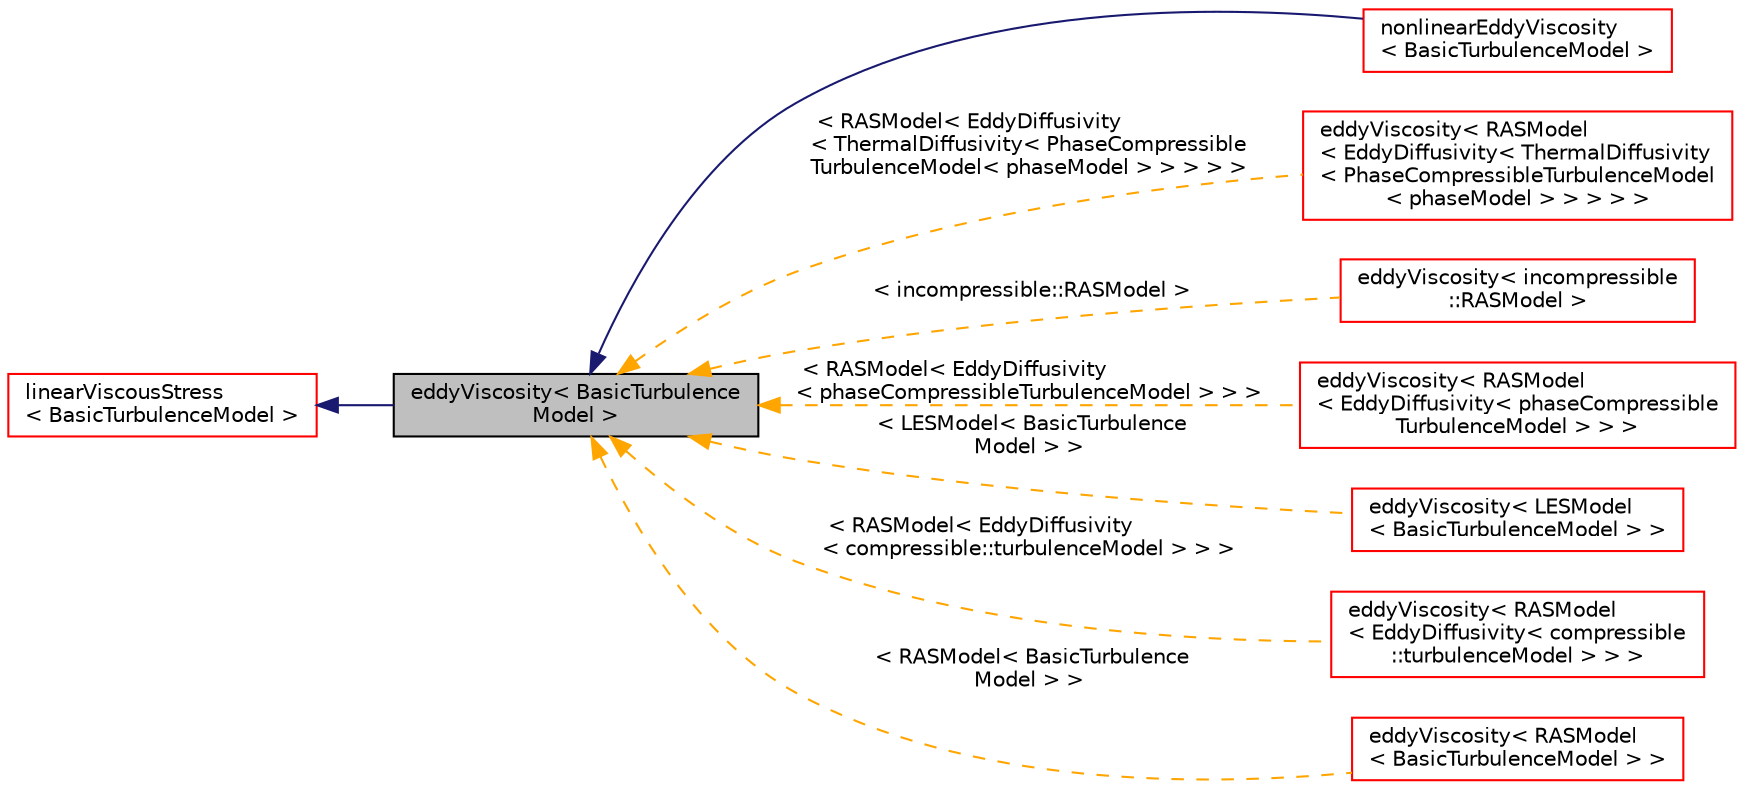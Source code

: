 digraph "eddyViscosity&lt; BasicTurbulenceModel &gt;"
{
  bgcolor="transparent";
  edge [fontname="Helvetica",fontsize="10",labelfontname="Helvetica",labelfontsize="10"];
  node [fontname="Helvetica",fontsize="10",shape=record];
  rankdir="LR";
  Node0 [label="eddyViscosity\< BasicTurbulence\lModel \>",height=0.2,width=0.4,color="black", fillcolor="grey75", style="filled", fontcolor="black"];
  Node1 -> Node0 [dir="back",color="midnightblue",fontsize="10",style="solid",fontname="Helvetica"];
  Node1 [label="linearViscousStress\l\< BasicTurbulenceModel \>",height=0.2,width=0.4,color="red",URL="$a32301.html",tooltip="Linear viscous stress turbulence model base class. "];
  Node0 -> Node3 [dir="back",color="midnightblue",fontsize="10",style="solid",fontname="Helvetica"];
  Node3 [label="nonlinearEddyViscosity\l\< BasicTurbulenceModel \>",height=0.2,width=0.4,color="red",URL="$a32305.html",tooltip="Eddy viscosity turbulence model with non-linear correction base class. "];
  Node0 -> Node7 [dir="back",color="orange",fontsize="10",style="dashed",label=" \< RASModel\< EddyDiffusivity\l\< ThermalDiffusivity\< PhaseCompressible\lTurbulenceModel\< phaseModel \> \> \> \> \>" ,fontname="Helvetica"];
  Node7 [label="eddyViscosity\< RASModel\l\< EddyDiffusivity\< ThermalDiffusivity\l\< PhaseCompressibleTurbulenceModel\l\< phaseModel \> \> \> \> \>",height=0.2,width=0.4,color="red",URL="$a32189.html"];
  Node0 -> Node10 [dir="back",color="orange",fontsize="10",style="dashed",label=" \< incompressible::RASModel \>" ,fontname="Helvetica"];
  Node10 [label="eddyViscosity\< incompressible\l::RASModel \>",height=0.2,width=0.4,color="red",URL="$a32189.html"];
  Node0 -> Node15 [dir="back",color="orange",fontsize="10",style="dashed",label=" \< RASModel\< EddyDiffusivity\l\< phaseCompressibleTurbulenceModel \> \> \>" ,fontname="Helvetica"];
  Node15 [label="eddyViscosity\< RASModel\l\< EddyDiffusivity\< phaseCompressible\lTurbulenceModel \> \> \>",height=0.2,width=0.4,color="red",URL="$a32189.html"];
  Node0 -> Node16 [dir="back",color="orange",fontsize="10",style="dashed",label=" \< LESModel\< BasicTurbulence\lModel \> \>" ,fontname="Helvetica"];
  Node16 [label="eddyViscosity\< LESModel\l\< BasicTurbulenceModel \> \>",height=0.2,width=0.4,color="red",URL="$a32189.html"];
  Node0 -> Node29 [dir="back",color="orange",fontsize="10",style="dashed",label=" \< RASModel\< EddyDiffusivity\l\< compressible::turbulenceModel \> \> \>" ,fontname="Helvetica"];
  Node29 [label="eddyViscosity\< RASModel\l\< EddyDiffusivity\< compressible\l::turbulenceModel \> \> \>",height=0.2,width=0.4,color="red",URL="$a32189.html"];
  Node0 -> Node32 [dir="back",color="orange",fontsize="10",style="dashed",label=" \< RASModel\< BasicTurbulence\lModel \> \>" ,fontname="Helvetica"];
  Node32 [label="eddyViscosity\< RASModel\l\< BasicTurbulenceModel \> \>",height=0.2,width=0.4,color="red",URL="$a32189.html"];
}
